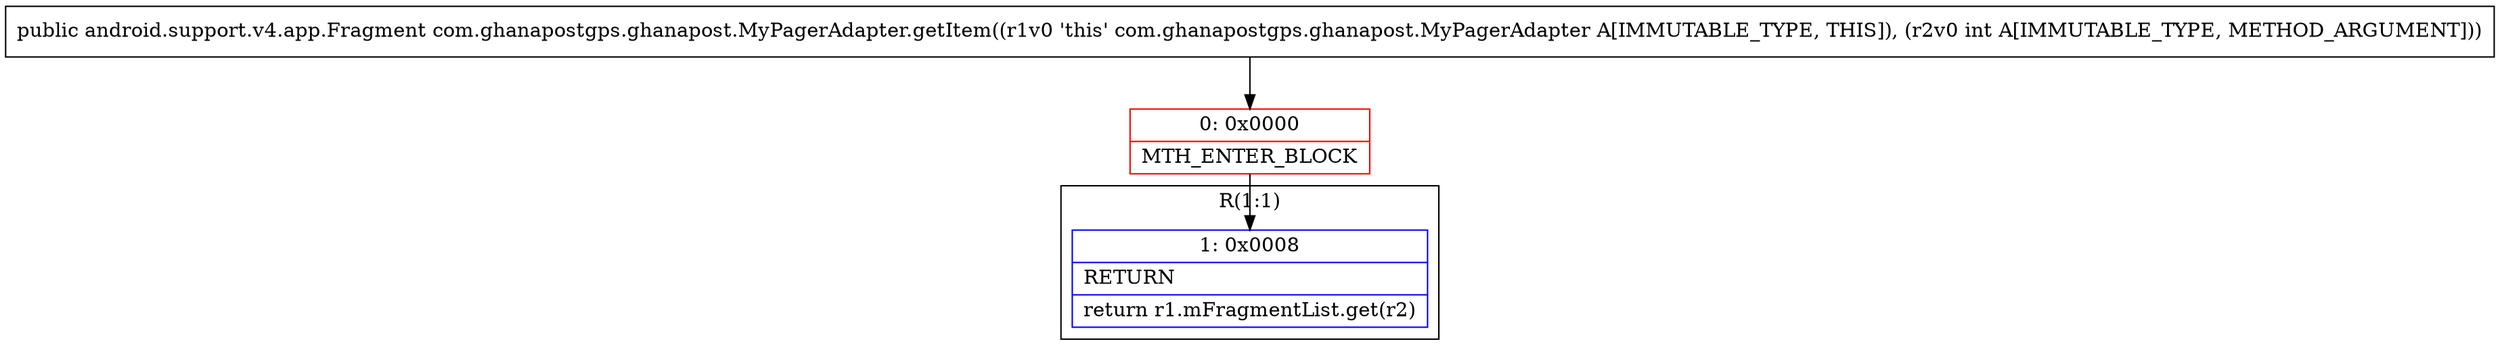 digraph "CFG forcom.ghanapostgps.ghanapost.MyPagerAdapter.getItem(I)Landroid\/support\/v4\/app\/Fragment;" {
subgraph cluster_Region_341565405 {
label = "R(1:1)";
node [shape=record,color=blue];
Node_1 [shape=record,label="{1\:\ 0x0008|RETURN\l|return r1.mFragmentList.get(r2)\l}"];
}
Node_0 [shape=record,color=red,label="{0\:\ 0x0000|MTH_ENTER_BLOCK\l}"];
MethodNode[shape=record,label="{public android.support.v4.app.Fragment com.ghanapostgps.ghanapost.MyPagerAdapter.getItem((r1v0 'this' com.ghanapostgps.ghanapost.MyPagerAdapter A[IMMUTABLE_TYPE, THIS]), (r2v0 int A[IMMUTABLE_TYPE, METHOD_ARGUMENT])) }"];
MethodNode -> Node_0;
Node_0 -> Node_1;
}

